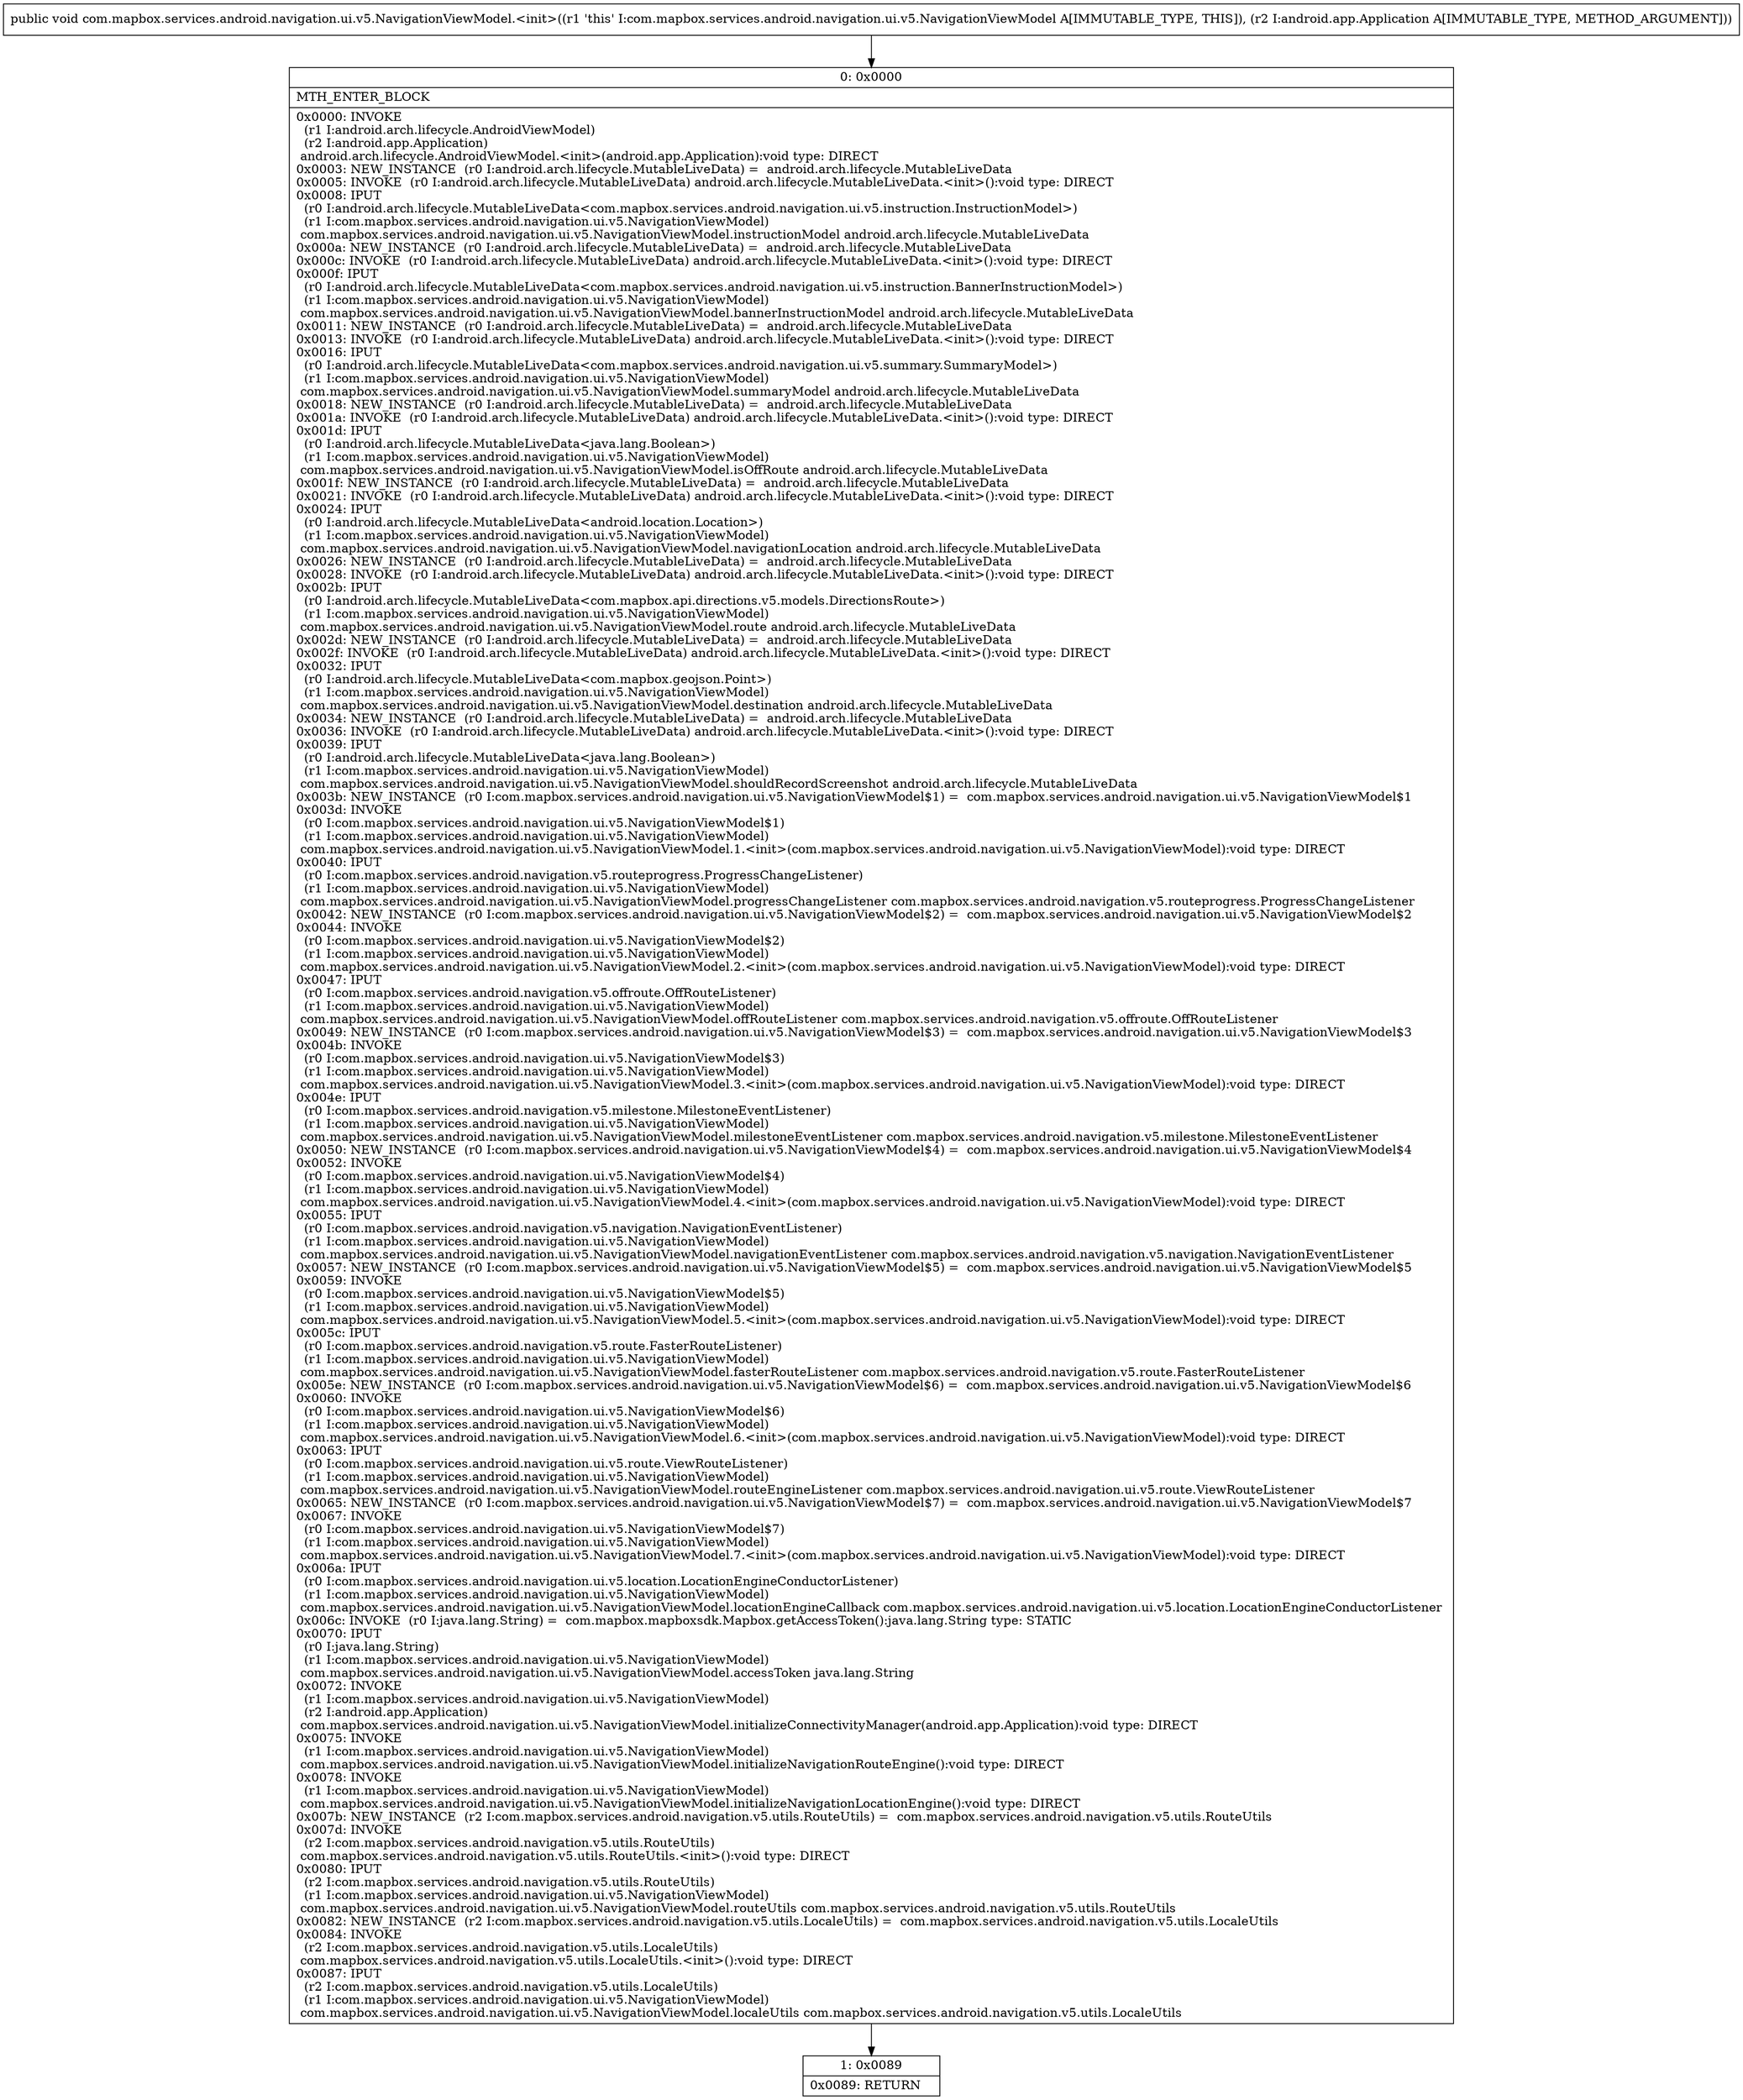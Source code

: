 digraph "CFG forcom.mapbox.services.android.navigation.ui.v5.NavigationViewModel.\<init\>(Landroid\/app\/Application;)V" {
Node_0 [shape=record,label="{0\:\ 0x0000|MTH_ENTER_BLOCK\l|0x0000: INVOKE  \l  (r1 I:android.arch.lifecycle.AndroidViewModel)\l  (r2 I:android.app.Application)\l android.arch.lifecycle.AndroidViewModel.\<init\>(android.app.Application):void type: DIRECT \l0x0003: NEW_INSTANCE  (r0 I:android.arch.lifecycle.MutableLiveData) =  android.arch.lifecycle.MutableLiveData \l0x0005: INVOKE  (r0 I:android.arch.lifecycle.MutableLiveData) android.arch.lifecycle.MutableLiveData.\<init\>():void type: DIRECT \l0x0008: IPUT  \l  (r0 I:android.arch.lifecycle.MutableLiveData\<com.mapbox.services.android.navigation.ui.v5.instruction.InstructionModel\>)\l  (r1 I:com.mapbox.services.android.navigation.ui.v5.NavigationViewModel)\l com.mapbox.services.android.navigation.ui.v5.NavigationViewModel.instructionModel android.arch.lifecycle.MutableLiveData \l0x000a: NEW_INSTANCE  (r0 I:android.arch.lifecycle.MutableLiveData) =  android.arch.lifecycle.MutableLiveData \l0x000c: INVOKE  (r0 I:android.arch.lifecycle.MutableLiveData) android.arch.lifecycle.MutableLiveData.\<init\>():void type: DIRECT \l0x000f: IPUT  \l  (r0 I:android.arch.lifecycle.MutableLiveData\<com.mapbox.services.android.navigation.ui.v5.instruction.BannerInstructionModel\>)\l  (r1 I:com.mapbox.services.android.navigation.ui.v5.NavigationViewModel)\l com.mapbox.services.android.navigation.ui.v5.NavigationViewModel.bannerInstructionModel android.arch.lifecycle.MutableLiveData \l0x0011: NEW_INSTANCE  (r0 I:android.arch.lifecycle.MutableLiveData) =  android.arch.lifecycle.MutableLiveData \l0x0013: INVOKE  (r0 I:android.arch.lifecycle.MutableLiveData) android.arch.lifecycle.MutableLiveData.\<init\>():void type: DIRECT \l0x0016: IPUT  \l  (r0 I:android.arch.lifecycle.MutableLiveData\<com.mapbox.services.android.navigation.ui.v5.summary.SummaryModel\>)\l  (r1 I:com.mapbox.services.android.navigation.ui.v5.NavigationViewModel)\l com.mapbox.services.android.navigation.ui.v5.NavigationViewModel.summaryModel android.arch.lifecycle.MutableLiveData \l0x0018: NEW_INSTANCE  (r0 I:android.arch.lifecycle.MutableLiveData) =  android.arch.lifecycle.MutableLiveData \l0x001a: INVOKE  (r0 I:android.arch.lifecycle.MutableLiveData) android.arch.lifecycle.MutableLiveData.\<init\>():void type: DIRECT \l0x001d: IPUT  \l  (r0 I:android.arch.lifecycle.MutableLiveData\<java.lang.Boolean\>)\l  (r1 I:com.mapbox.services.android.navigation.ui.v5.NavigationViewModel)\l com.mapbox.services.android.navigation.ui.v5.NavigationViewModel.isOffRoute android.arch.lifecycle.MutableLiveData \l0x001f: NEW_INSTANCE  (r0 I:android.arch.lifecycle.MutableLiveData) =  android.arch.lifecycle.MutableLiveData \l0x0021: INVOKE  (r0 I:android.arch.lifecycle.MutableLiveData) android.arch.lifecycle.MutableLiveData.\<init\>():void type: DIRECT \l0x0024: IPUT  \l  (r0 I:android.arch.lifecycle.MutableLiveData\<android.location.Location\>)\l  (r1 I:com.mapbox.services.android.navigation.ui.v5.NavigationViewModel)\l com.mapbox.services.android.navigation.ui.v5.NavigationViewModel.navigationLocation android.arch.lifecycle.MutableLiveData \l0x0026: NEW_INSTANCE  (r0 I:android.arch.lifecycle.MutableLiveData) =  android.arch.lifecycle.MutableLiveData \l0x0028: INVOKE  (r0 I:android.arch.lifecycle.MutableLiveData) android.arch.lifecycle.MutableLiveData.\<init\>():void type: DIRECT \l0x002b: IPUT  \l  (r0 I:android.arch.lifecycle.MutableLiveData\<com.mapbox.api.directions.v5.models.DirectionsRoute\>)\l  (r1 I:com.mapbox.services.android.navigation.ui.v5.NavigationViewModel)\l com.mapbox.services.android.navigation.ui.v5.NavigationViewModel.route android.arch.lifecycle.MutableLiveData \l0x002d: NEW_INSTANCE  (r0 I:android.arch.lifecycle.MutableLiveData) =  android.arch.lifecycle.MutableLiveData \l0x002f: INVOKE  (r0 I:android.arch.lifecycle.MutableLiveData) android.arch.lifecycle.MutableLiveData.\<init\>():void type: DIRECT \l0x0032: IPUT  \l  (r0 I:android.arch.lifecycle.MutableLiveData\<com.mapbox.geojson.Point\>)\l  (r1 I:com.mapbox.services.android.navigation.ui.v5.NavigationViewModel)\l com.mapbox.services.android.navigation.ui.v5.NavigationViewModel.destination android.arch.lifecycle.MutableLiveData \l0x0034: NEW_INSTANCE  (r0 I:android.arch.lifecycle.MutableLiveData) =  android.arch.lifecycle.MutableLiveData \l0x0036: INVOKE  (r0 I:android.arch.lifecycle.MutableLiveData) android.arch.lifecycle.MutableLiveData.\<init\>():void type: DIRECT \l0x0039: IPUT  \l  (r0 I:android.arch.lifecycle.MutableLiveData\<java.lang.Boolean\>)\l  (r1 I:com.mapbox.services.android.navigation.ui.v5.NavigationViewModel)\l com.mapbox.services.android.navigation.ui.v5.NavigationViewModel.shouldRecordScreenshot android.arch.lifecycle.MutableLiveData \l0x003b: NEW_INSTANCE  (r0 I:com.mapbox.services.android.navigation.ui.v5.NavigationViewModel$1) =  com.mapbox.services.android.navigation.ui.v5.NavigationViewModel$1 \l0x003d: INVOKE  \l  (r0 I:com.mapbox.services.android.navigation.ui.v5.NavigationViewModel$1)\l  (r1 I:com.mapbox.services.android.navigation.ui.v5.NavigationViewModel)\l com.mapbox.services.android.navigation.ui.v5.NavigationViewModel.1.\<init\>(com.mapbox.services.android.navigation.ui.v5.NavigationViewModel):void type: DIRECT \l0x0040: IPUT  \l  (r0 I:com.mapbox.services.android.navigation.v5.routeprogress.ProgressChangeListener)\l  (r1 I:com.mapbox.services.android.navigation.ui.v5.NavigationViewModel)\l com.mapbox.services.android.navigation.ui.v5.NavigationViewModel.progressChangeListener com.mapbox.services.android.navigation.v5.routeprogress.ProgressChangeListener \l0x0042: NEW_INSTANCE  (r0 I:com.mapbox.services.android.navigation.ui.v5.NavigationViewModel$2) =  com.mapbox.services.android.navigation.ui.v5.NavigationViewModel$2 \l0x0044: INVOKE  \l  (r0 I:com.mapbox.services.android.navigation.ui.v5.NavigationViewModel$2)\l  (r1 I:com.mapbox.services.android.navigation.ui.v5.NavigationViewModel)\l com.mapbox.services.android.navigation.ui.v5.NavigationViewModel.2.\<init\>(com.mapbox.services.android.navigation.ui.v5.NavigationViewModel):void type: DIRECT \l0x0047: IPUT  \l  (r0 I:com.mapbox.services.android.navigation.v5.offroute.OffRouteListener)\l  (r1 I:com.mapbox.services.android.navigation.ui.v5.NavigationViewModel)\l com.mapbox.services.android.navigation.ui.v5.NavigationViewModel.offRouteListener com.mapbox.services.android.navigation.v5.offroute.OffRouteListener \l0x0049: NEW_INSTANCE  (r0 I:com.mapbox.services.android.navigation.ui.v5.NavigationViewModel$3) =  com.mapbox.services.android.navigation.ui.v5.NavigationViewModel$3 \l0x004b: INVOKE  \l  (r0 I:com.mapbox.services.android.navigation.ui.v5.NavigationViewModel$3)\l  (r1 I:com.mapbox.services.android.navigation.ui.v5.NavigationViewModel)\l com.mapbox.services.android.navigation.ui.v5.NavigationViewModel.3.\<init\>(com.mapbox.services.android.navigation.ui.v5.NavigationViewModel):void type: DIRECT \l0x004e: IPUT  \l  (r0 I:com.mapbox.services.android.navigation.v5.milestone.MilestoneEventListener)\l  (r1 I:com.mapbox.services.android.navigation.ui.v5.NavigationViewModel)\l com.mapbox.services.android.navigation.ui.v5.NavigationViewModel.milestoneEventListener com.mapbox.services.android.navigation.v5.milestone.MilestoneEventListener \l0x0050: NEW_INSTANCE  (r0 I:com.mapbox.services.android.navigation.ui.v5.NavigationViewModel$4) =  com.mapbox.services.android.navigation.ui.v5.NavigationViewModel$4 \l0x0052: INVOKE  \l  (r0 I:com.mapbox.services.android.navigation.ui.v5.NavigationViewModel$4)\l  (r1 I:com.mapbox.services.android.navigation.ui.v5.NavigationViewModel)\l com.mapbox.services.android.navigation.ui.v5.NavigationViewModel.4.\<init\>(com.mapbox.services.android.navigation.ui.v5.NavigationViewModel):void type: DIRECT \l0x0055: IPUT  \l  (r0 I:com.mapbox.services.android.navigation.v5.navigation.NavigationEventListener)\l  (r1 I:com.mapbox.services.android.navigation.ui.v5.NavigationViewModel)\l com.mapbox.services.android.navigation.ui.v5.NavigationViewModel.navigationEventListener com.mapbox.services.android.navigation.v5.navigation.NavigationEventListener \l0x0057: NEW_INSTANCE  (r0 I:com.mapbox.services.android.navigation.ui.v5.NavigationViewModel$5) =  com.mapbox.services.android.navigation.ui.v5.NavigationViewModel$5 \l0x0059: INVOKE  \l  (r0 I:com.mapbox.services.android.navigation.ui.v5.NavigationViewModel$5)\l  (r1 I:com.mapbox.services.android.navigation.ui.v5.NavigationViewModel)\l com.mapbox.services.android.navigation.ui.v5.NavigationViewModel.5.\<init\>(com.mapbox.services.android.navigation.ui.v5.NavigationViewModel):void type: DIRECT \l0x005c: IPUT  \l  (r0 I:com.mapbox.services.android.navigation.v5.route.FasterRouteListener)\l  (r1 I:com.mapbox.services.android.navigation.ui.v5.NavigationViewModel)\l com.mapbox.services.android.navigation.ui.v5.NavigationViewModel.fasterRouteListener com.mapbox.services.android.navigation.v5.route.FasterRouteListener \l0x005e: NEW_INSTANCE  (r0 I:com.mapbox.services.android.navigation.ui.v5.NavigationViewModel$6) =  com.mapbox.services.android.navigation.ui.v5.NavigationViewModel$6 \l0x0060: INVOKE  \l  (r0 I:com.mapbox.services.android.navigation.ui.v5.NavigationViewModel$6)\l  (r1 I:com.mapbox.services.android.navigation.ui.v5.NavigationViewModel)\l com.mapbox.services.android.navigation.ui.v5.NavigationViewModel.6.\<init\>(com.mapbox.services.android.navigation.ui.v5.NavigationViewModel):void type: DIRECT \l0x0063: IPUT  \l  (r0 I:com.mapbox.services.android.navigation.ui.v5.route.ViewRouteListener)\l  (r1 I:com.mapbox.services.android.navigation.ui.v5.NavigationViewModel)\l com.mapbox.services.android.navigation.ui.v5.NavigationViewModel.routeEngineListener com.mapbox.services.android.navigation.ui.v5.route.ViewRouteListener \l0x0065: NEW_INSTANCE  (r0 I:com.mapbox.services.android.navigation.ui.v5.NavigationViewModel$7) =  com.mapbox.services.android.navigation.ui.v5.NavigationViewModel$7 \l0x0067: INVOKE  \l  (r0 I:com.mapbox.services.android.navigation.ui.v5.NavigationViewModel$7)\l  (r1 I:com.mapbox.services.android.navigation.ui.v5.NavigationViewModel)\l com.mapbox.services.android.navigation.ui.v5.NavigationViewModel.7.\<init\>(com.mapbox.services.android.navigation.ui.v5.NavigationViewModel):void type: DIRECT \l0x006a: IPUT  \l  (r0 I:com.mapbox.services.android.navigation.ui.v5.location.LocationEngineConductorListener)\l  (r1 I:com.mapbox.services.android.navigation.ui.v5.NavigationViewModel)\l com.mapbox.services.android.navigation.ui.v5.NavigationViewModel.locationEngineCallback com.mapbox.services.android.navigation.ui.v5.location.LocationEngineConductorListener \l0x006c: INVOKE  (r0 I:java.lang.String) =  com.mapbox.mapboxsdk.Mapbox.getAccessToken():java.lang.String type: STATIC \l0x0070: IPUT  \l  (r0 I:java.lang.String)\l  (r1 I:com.mapbox.services.android.navigation.ui.v5.NavigationViewModel)\l com.mapbox.services.android.navigation.ui.v5.NavigationViewModel.accessToken java.lang.String \l0x0072: INVOKE  \l  (r1 I:com.mapbox.services.android.navigation.ui.v5.NavigationViewModel)\l  (r2 I:android.app.Application)\l com.mapbox.services.android.navigation.ui.v5.NavigationViewModel.initializeConnectivityManager(android.app.Application):void type: DIRECT \l0x0075: INVOKE  \l  (r1 I:com.mapbox.services.android.navigation.ui.v5.NavigationViewModel)\l com.mapbox.services.android.navigation.ui.v5.NavigationViewModel.initializeNavigationRouteEngine():void type: DIRECT \l0x0078: INVOKE  \l  (r1 I:com.mapbox.services.android.navigation.ui.v5.NavigationViewModel)\l com.mapbox.services.android.navigation.ui.v5.NavigationViewModel.initializeNavigationLocationEngine():void type: DIRECT \l0x007b: NEW_INSTANCE  (r2 I:com.mapbox.services.android.navigation.v5.utils.RouteUtils) =  com.mapbox.services.android.navigation.v5.utils.RouteUtils \l0x007d: INVOKE  \l  (r2 I:com.mapbox.services.android.navigation.v5.utils.RouteUtils)\l com.mapbox.services.android.navigation.v5.utils.RouteUtils.\<init\>():void type: DIRECT \l0x0080: IPUT  \l  (r2 I:com.mapbox.services.android.navigation.v5.utils.RouteUtils)\l  (r1 I:com.mapbox.services.android.navigation.ui.v5.NavigationViewModel)\l com.mapbox.services.android.navigation.ui.v5.NavigationViewModel.routeUtils com.mapbox.services.android.navigation.v5.utils.RouteUtils \l0x0082: NEW_INSTANCE  (r2 I:com.mapbox.services.android.navigation.v5.utils.LocaleUtils) =  com.mapbox.services.android.navigation.v5.utils.LocaleUtils \l0x0084: INVOKE  \l  (r2 I:com.mapbox.services.android.navigation.v5.utils.LocaleUtils)\l com.mapbox.services.android.navigation.v5.utils.LocaleUtils.\<init\>():void type: DIRECT \l0x0087: IPUT  \l  (r2 I:com.mapbox.services.android.navigation.v5.utils.LocaleUtils)\l  (r1 I:com.mapbox.services.android.navigation.ui.v5.NavigationViewModel)\l com.mapbox.services.android.navigation.ui.v5.NavigationViewModel.localeUtils com.mapbox.services.android.navigation.v5.utils.LocaleUtils \l}"];
Node_1 [shape=record,label="{1\:\ 0x0089|0x0089: RETURN   \l}"];
MethodNode[shape=record,label="{public void com.mapbox.services.android.navigation.ui.v5.NavigationViewModel.\<init\>((r1 'this' I:com.mapbox.services.android.navigation.ui.v5.NavigationViewModel A[IMMUTABLE_TYPE, THIS]), (r2 I:android.app.Application A[IMMUTABLE_TYPE, METHOD_ARGUMENT])) }"];
MethodNode -> Node_0;
Node_0 -> Node_1;
}

